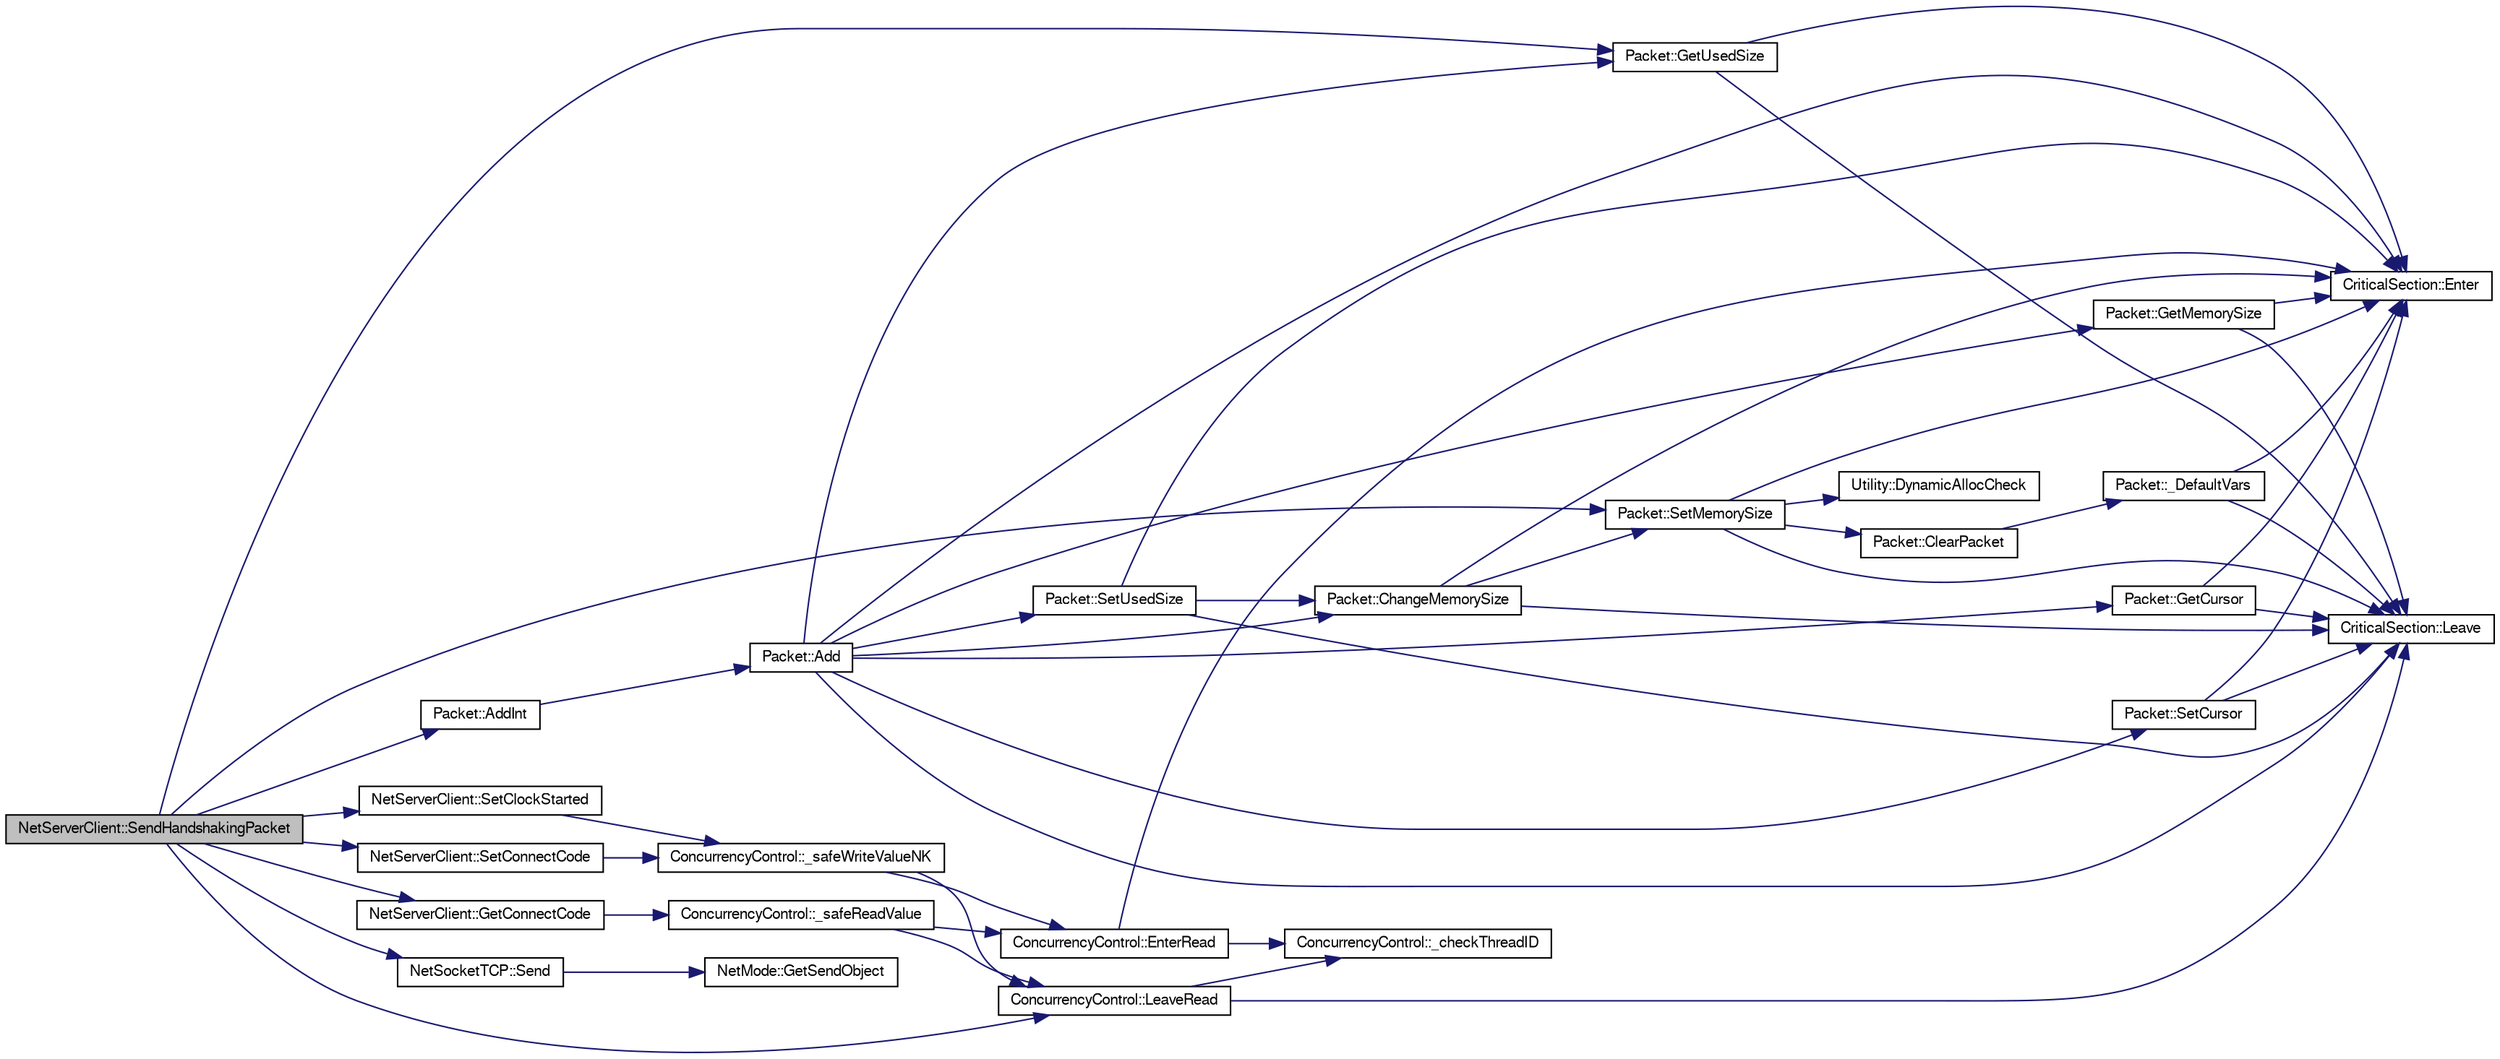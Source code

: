 digraph G
{
  edge [fontname="FreeSans",fontsize="10",labelfontname="FreeSans",labelfontsize="10"];
  node [fontname="FreeSans",fontsize="10",shape=record];
  rankdir=LR;
  Node1 [label="NetServerClient::SendHandshakingPacket",height=0.2,width=0.4,color="black", fillcolor="grey75", style="filled" fontcolor="black"];
  Node1 -> Node2 [color="midnightblue",fontsize="10",style="solid"];
  Node2 [label="Packet::AddInt",height=0.2,width=0.4,color="black", fillcolor="white", style="filled",URL="$class_packet.html#aa82c60bdee302200de5d782120444556"];
  Node2 -> Node3 [color="midnightblue",fontsize="10",style="solid"];
  Node3 [label="Packet::Add",height=0.2,width=0.4,color="black", fillcolor="white", style="filled",URL="$class_packet.html#accba1853790bff371625b8ab7c262e8e"];
  Node3 -> Node4 [color="midnightblue",fontsize="10",style="solid"];
  Node4 [label="Packet::ChangeMemorySize",height=0.2,width=0.4,color="black", fillcolor="white", style="filled",URL="$class_packet.html#a131e4c72000a7bad642b00e81d07dfb1"];
  Node4 -> Node5 [color="midnightblue",fontsize="10",style="solid"];
  Node5 [label="CriticalSection::Enter",height=0.2,width=0.4,color="black", fillcolor="white", style="filled",URL="$class_critical_section.html#a509be5342b2f07ae06e1af5d9e08b871"];
  Node4 -> Node6 [color="midnightblue",fontsize="10",style="solid"];
  Node6 [label="CriticalSection::Leave",height=0.2,width=0.4,color="black", fillcolor="white", style="filled",URL="$class_critical_section.html#a6fa0931385f066492f31fc98e3fca657"];
  Node4 -> Node7 [color="midnightblue",fontsize="10",style="solid"];
  Node7 [label="Packet::SetMemorySize",height=0.2,width=0.4,color="black", fillcolor="white", style="filled",URL="$class_packet.html#a6a59836dfc9a2cbbc247264e223eee1a"];
  Node7 -> Node8 [color="midnightblue",fontsize="10",style="solid"];
  Node8 [label="Packet::ClearPacket",height=0.2,width=0.4,color="black", fillcolor="white", style="filled",URL="$class_packet.html#a3752c0fb6d3de548e56583af6b7d5dbe"];
  Node8 -> Node9 [color="midnightblue",fontsize="10",style="solid"];
  Node9 [label="Packet::_DefaultVars",height=0.2,width=0.4,color="black", fillcolor="white", style="filled",URL="$class_packet.html#abc3d3ae32845a645edbe4bcd8fa3bc5f"];
  Node9 -> Node5 [color="midnightblue",fontsize="10",style="solid"];
  Node9 -> Node6 [color="midnightblue",fontsize="10",style="solid"];
  Node7 -> Node10 [color="midnightblue",fontsize="10",style="solid"];
  Node10 [label="Utility::DynamicAllocCheck",height=0.2,width=0.4,color="black", fillcolor="white", style="filled",URL="$class_utility.html#ae9b88a37dc2e95519c938e673dd3de2c"];
  Node7 -> Node5 [color="midnightblue",fontsize="10",style="solid"];
  Node7 -> Node6 [color="midnightblue",fontsize="10",style="solid"];
  Node3 -> Node5 [color="midnightblue",fontsize="10",style="solid"];
  Node3 -> Node11 [color="midnightblue",fontsize="10",style="solid"];
  Node11 [label="Packet::GetCursor",height=0.2,width=0.4,color="black", fillcolor="white", style="filled",URL="$class_packet.html#a4864d45925c6798a6199929a038ca7f3"];
  Node11 -> Node5 [color="midnightblue",fontsize="10",style="solid"];
  Node11 -> Node6 [color="midnightblue",fontsize="10",style="solid"];
  Node3 -> Node12 [color="midnightblue",fontsize="10",style="solid"];
  Node12 [label="Packet::GetMemorySize",height=0.2,width=0.4,color="black", fillcolor="white", style="filled",URL="$class_packet.html#a2488b5121b48f108f5acf5f85c234d8a"];
  Node12 -> Node5 [color="midnightblue",fontsize="10",style="solid"];
  Node12 -> Node6 [color="midnightblue",fontsize="10",style="solid"];
  Node3 -> Node13 [color="midnightblue",fontsize="10",style="solid"];
  Node13 [label="Packet::GetUsedSize",height=0.2,width=0.4,color="black", fillcolor="white", style="filled",URL="$class_packet.html#a443cddd3bfce9890d8ba59ffa42dbe1b"];
  Node13 -> Node5 [color="midnightblue",fontsize="10",style="solid"];
  Node13 -> Node6 [color="midnightblue",fontsize="10",style="solid"];
  Node3 -> Node6 [color="midnightblue",fontsize="10",style="solid"];
  Node3 -> Node14 [color="midnightblue",fontsize="10",style="solid"];
  Node14 [label="Packet::SetCursor",height=0.2,width=0.4,color="black", fillcolor="white", style="filled",URL="$class_packet.html#addeffecd28116c91743d6dd908d1b9c6"];
  Node14 -> Node5 [color="midnightblue",fontsize="10",style="solid"];
  Node14 -> Node6 [color="midnightblue",fontsize="10",style="solid"];
  Node3 -> Node15 [color="midnightblue",fontsize="10",style="solid"];
  Node15 [label="Packet::SetUsedSize",height=0.2,width=0.4,color="black", fillcolor="white", style="filled",URL="$class_packet.html#a37596c747b8db1b2c07c971259f5f786"];
  Node15 -> Node4 [color="midnightblue",fontsize="10",style="solid"];
  Node15 -> Node5 [color="midnightblue",fontsize="10",style="solid"];
  Node15 -> Node6 [color="midnightblue",fontsize="10",style="solid"];
  Node1 -> Node16 [color="midnightblue",fontsize="10",style="solid"];
  Node16 [label="NetServerClient::GetConnectCode",height=0.2,width=0.4,color="black", fillcolor="white", style="filled",URL="$class_net_server_client.html#aeab5ec1683f5520b223af80e8479eadf"];
  Node16 -> Node17 [color="midnightblue",fontsize="10",style="solid"];
  Node17 [label="ConcurrencyControl::_safeReadValue",height=0.2,width=0.4,color="black", fillcolor="white", style="filled",URL="$class_concurrency_control.html#aea8cce89075501d15fcd82c5cbf2d0f2"];
  Node17 -> Node18 [color="midnightblue",fontsize="10",style="solid"];
  Node18 [label="ConcurrencyControl::EnterRead",height=0.2,width=0.4,color="black", fillcolor="white", style="filled",URL="$class_concurrency_control.html#abe8b564fe7bc17347992097100ea9221"];
  Node18 -> Node19 [color="midnightblue",fontsize="10",style="solid"];
  Node19 [label="ConcurrencyControl::_checkThreadID",height=0.2,width=0.4,color="black", fillcolor="white", style="filled",URL="$class_concurrency_control.html#ac604c1d64a32144473304d098763e383"];
  Node18 -> Node5 [color="midnightblue",fontsize="10",style="solid"];
  Node17 -> Node20 [color="midnightblue",fontsize="10",style="solid"];
  Node20 [label="ConcurrencyControl::LeaveRead",height=0.2,width=0.4,color="black", fillcolor="white", style="filled",URL="$class_concurrency_control.html#ab4c521c9021970df157fd9d8dd6b3964"];
  Node20 -> Node19 [color="midnightblue",fontsize="10",style="solid"];
  Node20 -> Node6 [color="midnightblue",fontsize="10",style="solid"];
  Node1 -> Node13 [color="midnightblue",fontsize="10",style="solid"];
  Node1 -> Node20 [color="midnightblue",fontsize="10",style="solid"];
  Node1 -> Node21 [color="midnightblue",fontsize="10",style="solid"];
  Node21 [label="NetSocketTCP::Send",height=0.2,width=0.4,color="black", fillcolor="white", style="filled",URL="$class_net_socket_t_c_p.html#a0c81335a45d43fc31073596bee96f7c0"];
  Node21 -> Node22 [color="midnightblue",fontsize="10",style="solid"];
  Node22 [label="NetMode::GetSendObject",height=0.2,width=0.4,color="black", fillcolor="white", style="filled",URL="$class_net_mode.html#a2a44f68cb6dccbeff90cabbdede0b54e"];
  Node1 -> Node23 [color="midnightblue",fontsize="10",style="solid"];
  Node23 [label="NetServerClient::SetClockStarted",height=0.2,width=0.4,color="black", fillcolor="white", style="filled",URL="$class_net_server_client.html#acab6215e11323f920e2d2aef409eab8c"];
  Node23 -> Node24 [color="midnightblue",fontsize="10",style="solid"];
  Node24 [label="ConcurrencyControl::_safeWriteValueNK",height=0.2,width=0.4,color="black", fillcolor="white", style="filled",URL="$class_concurrency_control.html#a1aa0b57995a4b0fe3699f366d6fb89aa"];
  Node24 -> Node18 [color="midnightblue",fontsize="10",style="solid"];
  Node24 -> Node20 [color="midnightblue",fontsize="10",style="solid"];
  Node1 -> Node25 [color="midnightblue",fontsize="10",style="solid"];
  Node25 [label="NetServerClient::SetConnectCode",height=0.2,width=0.4,color="black", fillcolor="white", style="filled",URL="$class_net_server_client.html#aeb235f576e87ca64ac65f864b2290c69"];
  Node25 -> Node24 [color="midnightblue",fontsize="10",style="solid"];
  Node1 -> Node7 [color="midnightblue",fontsize="10",style="solid"];
}
